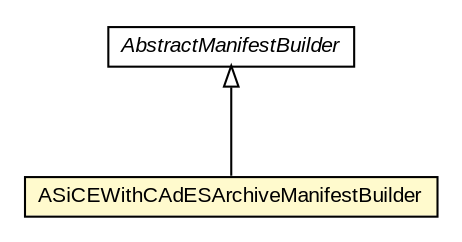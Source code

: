 #!/usr/local/bin/dot
#
# Class diagram 
# Generated by UMLGraph version R5_6-24-gf6e263 (http://www.umlgraph.org/)
#

digraph G {
	edge [fontname="arial",fontsize=10,labelfontname="arial",labelfontsize=10];
	node [fontname="arial",fontsize=10,shape=plaintext];
	nodesep=0.25;
	ranksep=0.5;
	// eu.europa.esig.dss.asic.signature.asice.ASiCEWithCAdESArchiveManifestBuilder
	c104084 [label=<<table title="eu.europa.esig.dss.asic.signature.asice.ASiCEWithCAdESArchiveManifestBuilder" border="0" cellborder="1" cellspacing="0" cellpadding="2" port="p" bgcolor="lemonChiffon" href="./ASiCEWithCAdESArchiveManifestBuilder.html">
		<tr><td><table border="0" cellspacing="0" cellpadding="1">
<tr><td align="center" balign="center"> ASiCEWithCAdESArchiveManifestBuilder </td></tr>
		</table></td></tr>
		</table>>, URL="./ASiCEWithCAdESArchiveManifestBuilder.html", fontname="arial", fontcolor="black", fontsize=10.0];
	// eu.europa.esig.dss.asic.signature.asice.AbstractManifestBuilder
	c104085 [label=<<table title="eu.europa.esig.dss.asic.signature.asice.AbstractManifestBuilder" border="0" cellborder="1" cellspacing="0" cellpadding="2" port="p" href="./AbstractManifestBuilder.html">
		<tr><td><table border="0" cellspacing="0" cellpadding="1">
<tr><td align="center" balign="center"><font face="arial italic"> AbstractManifestBuilder </font></td></tr>
		</table></td></tr>
		</table>>, URL="./AbstractManifestBuilder.html", fontname="arial", fontcolor="black", fontsize=10.0];
	//eu.europa.esig.dss.asic.signature.asice.ASiCEWithCAdESArchiveManifestBuilder extends eu.europa.esig.dss.asic.signature.asice.AbstractManifestBuilder
	c104085:p -> c104084:p [dir=back,arrowtail=empty];
}

